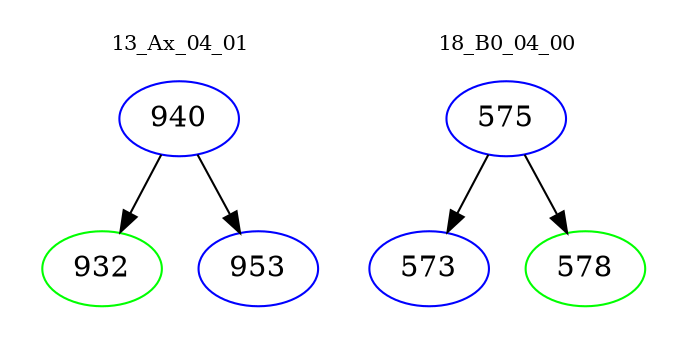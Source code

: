 digraph{
subgraph cluster_0 {
color = white
label = "13_Ax_04_01";
fontsize=10;
T0_940 [label="940", color="blue"]
T0_940 -> T0_932 [color="black"]
T0_932 [label="932", color="green"]
T0_940 -> T0_953 [color="black"]
T0_953 [label="953", color="blue"]
}
subgraph cluster_1 {
color = white
label = "18_B0_04_00";
fontsize=10;
T1_575 [label="575", color="blue"]
T1_575 -> T1_573 [color="black"]
T1_573 [label="573", color="blue"]
T1_575 -> T1_578 [color="black"]
T1_578 [label="578", color="green"]
}
}
